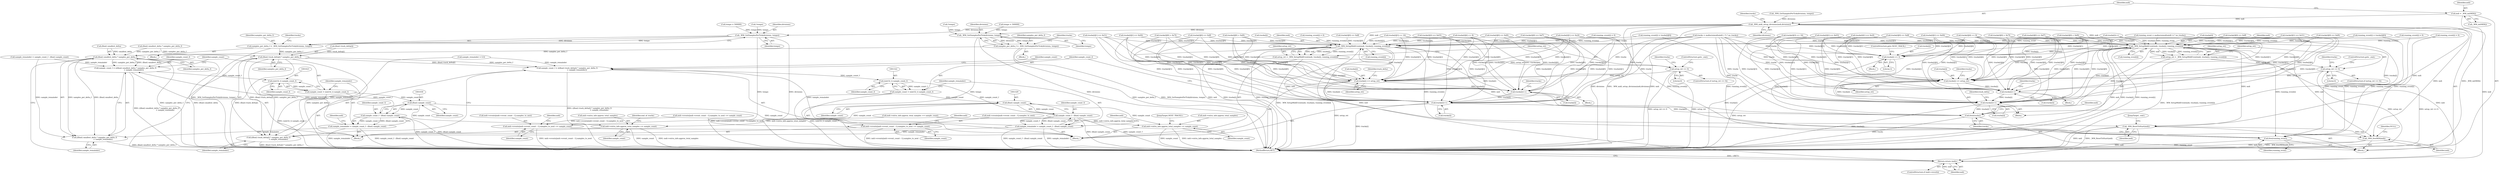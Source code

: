digraph "0_wildmidi_660b513d99bced8783a4a5984ac2f742c74ebbdd_1@pointer" {
"1000389" [label="(Call,mdi = _WM_initMDI())"];
"1000392" [label="(Call,_WM_midi_setup_divisions(mdi,divisions))"];
"1000763" [label="(Call,_WM_SetupMidiEvent(mdi, tracks[i], running_event[i]))"];
"1000761" [label="(Call,setup_ret = _WM_SetupMidiEvent(mdi, tracks[i], running_event[i]))"];
"1000772" [label="(Call,setup_ret == 0)"];
"1000926" [label="(Call,tracks[i] += setup_ret)"];
"1000957" [label="(Call,tracks[i]++)"];
"1000983" [label="(Call,tracks[i]++)"];
"1001423" [label="(Call,free(tracks))"];
"1000860" [label="(Call,tracks[i] += 3)"];
"1001412" [label="(Call,_WM_ResetToStart(mdi))"];
"1001429" [label="(Return,return (mdi);)"];
"1001431" [label="(Call,_WM_freeMDI(mdi))"];
"1001421" [label="(Call,free(running_event))"];
"1000923" [label="(Call,_WM_GetSamplesPerTick(divisions, tempo))"];
"1000921" [label="(Call,samples_per_delta_f = _WM_GetSamplesPerTick(divisions, tempo))"];
"1001014" [label="(Call,(float) smallest_delta * samples_per_delta_f)"];
"1001011" [label="(Call,sample_count_f = (((float) smallest_delta * samples_per_delta_f)\n                              + sample_remainder))"];
"1001022" [label="(Call,(uint32_t) sample_count_f)"];
"1001020" [label="(Call,sample_count = (uint32_t) sample_count_f)"];
"1001029" [label="(Call,(float) sample_count)"];
"1001027" [label="(Call,sample_count_f - (float) sample_count)"];
"1001025" [label="(Call,sample_remainder = sample_count_f - (float) sample_count)"];
"1001013" [label="(Call,((float) smallest_delta * samples_per_delta_f)\n                              + sample_remainder)"];
"1001032" [label="(Call,mdi->events[mdi->event_count - 1].samples_to_next += sample_count)"];
"1001045" [label="(Call,mdi->extra_info.approx_total_samples += sample_count)"];
"1001086" [label="(Call,_WM_SetupMidiEvent(mdi, tracks[i], running_event[i]))"];
"1001084" [label="(Call,setup_ret = _WM_SetupMidiEvent(mdi, tracks[i], running_event[i]))"];
"1001095" [label="(Call,setup_ret == 0)"];
"1001242" [label="(Call,tracks[i] += setup_ret)"];
"1001278" [label="(Call,tracks[i]++)"];
"1001304" [label="(Call,tracks[i]++)"];
"1001239" [label="(Call,_WM_GetSamplesPerTick(divisions, tempo))"];
"1001237" [label="(Call,samples_per_delta_f = _WM_GetSamplesPerTick(divisions, tempo))"];
"1001311" [label="(Call,(float) track_delta[i] * samples_per_delta_f)"];
"1001308" [label="(Call,sample_count_f = (((float) track_delta[i] * samples_per_delta_f)\n                                   + sample_remainder))"];
"1001321" [label="(Call,(uint32_t) sample_count_f)"];
"1001319" [label="(Call,sample_count = (uint32_t) sample_count_f)"];
"1001328" [label="(Call,(float) sample_count)"];
"1001326" [label="(Call,sample_count_f - (float) sample_count)"];
"1001324" [label="(Call,sample_remainder = sample_count_f - (float) sample_count)"];
"1001310" [label="(Call,((float) track_delta[i] * samples_per_delta_f)\n                                   + sample_remainder)"];
"1001331" [label="(Call,mdi->events[mdi->event_count - 1].samples_to_next += sample_count)"];
"1001344" [label="(Call,mdi->extra_info.approx_total_samples += sample_count)"];
"1001427" [label="(Identifier,mdi)"];
"1001091" [label="(Call,running_event[i])"];
"1000869" [label="(Call,tracks[i][0] == 0xff)"];
"1000624" [label="(Call,tracks[i]++)"];
"1001237" [label="(Call,samples_per_delta_f = _WM_GetSamplesPerTick(divisions, tempo))"];
"1001278" [label="(Call,tracks[i]++)"];
"1001312" [label="(Call,(float) track_delta[i])"];
"1000673" [label="(Call,sample_remainder = sample_count_f - (float) sample_count)"];
"1000393" [label="(Identifier,mdi)"];
"1000707" [label="(Identifier,end_of_tracks)"];
"1000392" [label="(Call,_WM_midi_setup_divisions(mdi,divisions))"];
"1000923" [label="(Call,_WM_GetSamplesPerTick(divisions, tempo))"];
"1001309" [label="(Identifier,sample_count_f)"];
"1001083" [label="(Block,)"];
"1000394" [label="(Identifier,divisions)"];
"1000772" [label="(Call,setup_ret == 0)"];
"1000830" [label="(Call,tracks[i][0] == 0xff)"];
"1001051" [label="(Identifier,sample_count)"];
"1001185" [label="(Call,tracks[i][0] == 0xff)"];
"1001085" [label="(Identifier,setup_ret)"];
"1001344" [label="(Call,mdi->extra_info.approx_total_samples += sample_count)"];
"1001240" [label="(Identifier,divisions)"];
"1000795" [label="(Call,running_event[i] = tracks[i][0])"];
"1001026" [label="(Identifier,sample_remainder)"];
"1001412" [label="(Call,_WM_ResetToStart(mdi))"];
"1000391" [label="(Call,_WM_initMDI())"];
"1000390" [label="(Identifier,mdi)"];
"1000396" [label="(Identifier,tracks)"];
"1001032" [label="(Call,mdi->events[mdi->event_count - 1].samples_to_next += sample_count)"];
"1000940" [label="(Block,)"];
"1000930" [label="(Identifier,setup_ret)"];
"1001320" [label="(Identifier,sample_count)"];
"1001429" [label="(Return,return (mdi);)"];
"1001350" [label="(Identifier,sample_count)"];
"1000903" [label="(Call,tracks[i][4] << 8)"];
"1000964" [label="(Identifier,tracks)"];
"1001422" [label="(Identifier,running_event)"];
"1000860" [label="(Call,tracks[i] += 3)"];
"1000771" [label="(ControlStructure,if (setup_ret == 0))"];
"1001211" [label="(Call,tracks[i][3] << 16)"];
"1001029" [label="(Call,(float) sample_count)"];
"1001095" [label="(Call,setup_ret == 0)"];
"1001012" [label="(Identifier,sample_count_f)"];
"1001104" [label="(Identifier,tracks)"];
"1000570" [label="(Call,running_event[i] = 0)"];
"1001110" [label="(Call,tracks[i][0] < 0xf0)"];
"1001425" [label="(ControlStructure,if (mdi->reverb))"];
"1001308" [label="(Call,sample_count_f = (((float) track_delta[i] * samples_per_delta_f)\n                                   + sample_remainder))"];
"1001018" [label="(Identifier,samples_per_delta_f)"];
"1001310" [label="(Call,((float) track_delta[i] * samples_per_delta_f)\n                                   + sample_remainder)"];
"1001238" [label="(Identifier,samples_per_delta_f)"];
"1000693" [label="(Call,mdi->extra_info.approx_total_samples += sample_count)"];
"1000814" [label="(Call,tracks[i][0] == 0xf7)"];
"1001087" [label="(Identifier,mdi)"];
"1001219" [label="(Call,tracks[i][4] << 8)"];
"1000895" [label="(Call,tracks[i][3] << 16)"];
"1001244" [label="(Identifier,tracks)"];
"1000925" [label="(Identifier,tempo)"];
"1000865" [label="(ControlStructure,goto NEXT_TRACK;)"];
"1001137" [label="(Call,tracks[i][0] == 0xf7)"];
"1001311" [label="(Call,(float) track_delta[i] * samples_per_delta_f)"];
"1001086" [label="(Call,_WM_SetupMidiEvent(mdi, tracks[i], running_event[i]))"];
"1001423" [label="(Call,free(tracks))"];
"1001327" [label="(Identifier,sample_count_f)"];
"1001019" [label="(Identifier,sample_remainder)"];
"1001097" [label="(Literal,0)"];
"1000761" [label="(Call,setup_ret = _WM_SetupMidiEvent(mdi, tracks[i], running_event[i]))"];
"1000958" [label="(Call,tracks[i])"];
"1000709" [label="(Block,)"];
"1000916" [label="(Call,!tempo)"];
"1001161" [label="(Call,tracks[i][1] == 0x2f)"];
"1001243" [label="(Call,tracks[i])"];
"1001084" [label="(Call,setup_ret = _WM_SetupMidiEvent(mdi, tracks[i], running_event[i]))"];
"1001014" [label="(Call,(float) smallest_delta * samples_per_delta_f)"];
"1001434" [label="(Identifier,NULL)"];
"1001435" [label="(MethodReturn,RET)"];
"1001077" [label="(Call,running_event[i] = 0)"];
"1001064" [label="(Call,sample_remainder = 0.0)"];
"1001242" [label="(Call,tracks[i] += setup_ret)"];
"1001323" [label="(Identifier,sample_count_f)"];
"1001193" [label="(Call,tracks[i][1] == 0x51)"];
"1001325" [label="(Identifier,sample_remainder)"];
"1001024" [label="(Identifier,sample_count_f)"];
"1000989" [label="(Identifier,track_delta)"];
"1001153" [label="(Call,tracks[i][0] == 0xff)"];
"1001246" [label="(Identifier,setup_ret)"];
"1001319" [label="(Call,sample_count = (uint32_t) sample_count_f)"];
"1001343" [label="(Identifier,sample_count)"];
"1000662" [label="(Call,(float) smallest_delta * samples_per_delta_f)"];
"1001045" [label="(Call,mdi->extra_info.approx_total_samples += sample_count)"];
"1001328" [label="(Call,(float) sample_count)"];
"1001249" [label="(Identifier,track_delta)"];
"1001317" [label="(Identifier,samples_per_delta_f)"];
"1000921" [label="(Call,samples_per_delta_f = _WM_GetSamplesPerTick(divisions, tempo))"];
"1001239" [label="(Call,_WM_GetSamplesPerTick(divisions, tempo))"];
"1000762" [label="(Identifier,setup_ret)"];
"1001025" [label="(Call,sample_remainder = sample_count_f - (float) sample_count)"];
"1000773" [label="(Identifier,setup_ret)"];
"1000845" [label="(Call,tracks[i][2] == 0x00)"];
"1000852" [label="(Block,)"];
"1001207" [label="(Block,)"];
"1000774" [label="(Literal,0)"];
"1001331" [label="(Call,mdi->events[mdi->event_count - 1].samples_to_next += sample_count)"];
"1000122" [label="(Block,)"];
"1000957" [label="(Call,tracks[i]++)"];
"1001351" [label="(JumpTarget,NEXT_TRACK2:)"];
"1001021" [label="(Identifier,sample_count)"];
"1000395" [label="(Call,tracks = malloc(sizeof(uint8_t *) * no_tracks))"];
"1001046" [label="(Call,mdi->extra_info.approx_total_samples)"];
"1000891" [label="(Block,)"];
"1001044" [label="(Identifier,sample_count)"];
"1000861" [label="(Call,tracks[i])"];
"1001345" [label="(Call,mdi->extra_info.approx_total_samples)"];
"1001200" [label="(Call,tracks[i][2] == 0x03)"];
"1000926" [label="(Call,tracks[i] += setup_ret)"];
"1001099" [label="(ControlStructure,goto _end;)"];
"1001424" [label="(Identifier,tracks)"];
"1000922" [label="(Identifier,samples_per_delta_f)"];
"1001335" [label="(Identifier,mdi)"];
"1001101" [label="(Call,tracks[i][0] > 0x7f)"];
"1001118" [label="(Call,running_event[i] = tracks[i][0])"];
"1001318" [label="(Identifier,sample_remainder)"];
"1000822" [label="(Call,running_event[i] = 0)"];
"1001431" [label="(Call,_WM_freeMDI(mdi))"];
"1000807" [label="(Call,tracks[i][0] == 0xf0)"];
"1000927" [label="(Call,tracks[i])"];
"1001261" [label="(Block,)"];
"1001332" [label="(Call,mdi->events[mdi->event_count - 1].samples_to_next)"];
"1001324" [label="(Call,sample_remainder = sample_count_f - (float) sample_count)"];
"1000778" [label="(Call,tracks[i][0] > 0x7f)"];
"1000983" [label="(Call,tracks[i]++)"];
"1001326" [label="(Call,sample_count_f - (float) sample_count)"];
"1001413" [label="(Identifier,mdi)"];
"1001031" [label="(Identifier,sample_count)"];
"1001347" [label="(Identifier,mdi)"];
"1001015" [label="(Call,(float) smallest_delta)"];
"1001330" [label="(Identifier,sample_count)"];
"1000680" [label="(Call,mdi->events[mdi->event_count - 1].samples_to_next += sample_count)"];
"1001234" [label="(Call,tempo = 500000)"];
"1001022" [label="(Call,(uint32_t) sample_count_f)"];
"1000877" [label="(Call,tracks[i][1] == 0x51)"];
"1000864" [label="(Literal,3)"];
"1001168" [label="(Call,tracks[i][2] == 0x00)"];
"1001096" [label="(Identifier,setup_ret)"];
"1001321" [label="(Call,(uint32_t) sample_count_f)"];
"1000768" [label="(Call,running_event[i])"];
"1000765" [label="(Call,tracks[i])"];
"1000781" [label="(Identifier,tracks)"];
"1001232" [label="(Call,!tempo)"];
"1000386" [label="(Call,_WM_GetSamplesPerTick(divisions, tempo))"];
"1001033" [label="(Call,mdi->events[mdi->event_count - 1].samples_to_next)"];
"1000984" [label="(Call,tracks[i])"];
"1001130" [label="(Call,tracks[i][0] == 0xf0)"];
"1000416" [label="(Call,running_event = malloc(sizeof(uint8_t) * no_tracks))"];
"1001304" [label="(Call,tracks[i]++)"];
"1000924" [label="(Identifier,divisions)"];
"1000760" [label="(Block,)"];
"1001036" [label="(Identifier,mdi)"];
"1001432" [label="(Identifier,mdi)"];
"1000935" [label="(Identifier,tracks)"];
"1000884" [label="(Call,tracks[i][2] == 0x03)"];
"1000776" [label="(ControlStructure,goto _end;)"];
"1001279" [label="(Call,tracks[i])"];
"1001414" [label="(JumpTarget,_end:)"];
"1000838" [label="(Call,tracks[i][1] == 0x2f)"];
"1001430" [label="(Identifier,mdi)"];
"1000918" [label="(Call,tempo = 500000)"];
"1001013" [label="(Call,((float) smallest_delta * samples_per_delta_f)\n                              + sample_remainder)"];
"1001088" [label="(Call,tracks[i])"];
"1001094" [label="(ControlStructure,if (setup_ret == 0))"];
"1000763" [label="(Call,_WM_SetupMidiEvent(mdi, tracks[i], running_event[i]))"];
"1000928" [label="(Identifier,tracks)"];
"1000389" [label="(Call,mdi = _WM_initMDI())"];
"1000787" [label="(Call,tracks[i][0] < 0xf0)"];
"1001421" [label="(Call,free(running_event))"];
"1001028" [label="(Identifier,sample_count_f)"];
"1001011" [label="(Call,sample_count_f = (((float) smallest_delta * samples_per_delta_f)\n                              + sample_remainder))"];
"1001020" [label="(Call,sample_count = (uint32_t) sample_count_f)"];
"1001027" [label="(Call,sample_count_f - (float) sample_count)"];
"1001305" [label="(Call,tracks[i])"];
"1001285" [label="(Identifier,tracks)"];
"1001048" [label="(Identifier,mdi)"];
"1001145" [label="(Call,running_event[i] = 0)"];
"1000764" [label="(Identifier,mdi)"];
"1001241" [label="(Identifier,tempo)"];
"1000389" -> "1000122"  [label="AST: "];
"1000389" -> "1000391"  [label="CFG: "];
"1000390" -> "1000389"  [label="AST: "];
"1000391" -> "1000389"  [label="AST: "];
"1000393" -> "1000389"  [label="CFG: "];
"1000389" -> "1001435"  [label="DDG: _WM_initMDI()"];
"1000389" -> "1000392"  [label="DDG: mdi"];
"1000392" -> "1000122"  [label="AST: "];
"1000392" -> "1000394"  [label="CFG: "];
"1000393" -> "1000392"  [label="AST: "];
"1000394" -> "1000392"  [label="AST: "];
"1000396" -> "1000392"  [label="CFG: "];
"1000392" -> "1001435"  [label="DDG: divisions"];
"1000392" -> "1001435"  [label="DDG: _WM_midi_setup_divisions(mdi,divisions)"];
"1000392" -> "1001435"  [label="DDG: mdi"];
"1000386" -> "1000392"  [label="DDG: divisions"];
"1000392" -> "1000763"  [label="DDG: mdi"];
"1000392" -> "1000923"  [label="DDG: divisions"];
"1000392" -> "1001086"  [label="DDG: mdi"];
"1000392" -> "1001239"  [label="DDG: divisions"];
"1000392" -> "1001412"  [label="DDG: mdi"];
"1000392" -> "1001429"  [label="DDG: mdi"];
"1000392" -> "1001431"  [label="DDG: mdi"];
"1000763" -> "1000761"  [label="AST: "];
"1000763" -> "1000768"  [label="CFG: "];
"1000764" -> "1000763"  [label="AST: "];
"1000765" -> "1000763"  [label="AST: "];
"1000768" -> "1000763"  [label="AST: "];
"1000761" -> "1000763"  [label="CFG: "];
"1000763" -> "1001435"  [label="DDG: mdi"];
"1000763" -> "1001435"  [label="DDG: tracks[i]"];
"1000763" -> "1001435"  [label="DDG: running_event[i]"];
"1000763" -> "1000761"  [label="DDG: mdi"];
"1000763" -> "1000761"  [label="DDG: tracks[i]"];
"1000763" -> "1000761"  [label="DDG: running_event[i]"];
"1000395" -> "1000763"  [label="DDG: tracks"];
"1000983" -> "1000763"  [label="DDG: tracks[i]"];
"1000807" -> "1000763"  [label="DDG: tracks[i][0]"];
"1000869" -> "1000763"  [label="DDG: tracks[i][0]"];
"1000884" -> "1000763"  [label="DDG: tracks[i][2]"];
"1000845" -> "1000763"  [label="DDG: tracks[i][2]"];
"1000814" -> "1000763"  [label="DDG: tracks[i][0]"];
"1000624" -> "1000763"  [label="DDG: tracks[i]"];
"1000838" -> "1000763"  [label="DDG: tracks[i][1]"];
"1000895" -> "1000763"  [label="DDG: tracks[i][3]"];
"1000778" -> "1000763"  [label="DDG: tracks[i][0]"];
"1000860" -> "1000763"  [label="DDG: tracks[i]"];
"1000830" -> "1000763"  [label="DDG: tracks[i][0]"];
"1000877" -> "1000763"  [label="DDG: tracks[i][1]"];
"1000903" -> "1000763"  [label="DDG: tracks[i][4]"];
"1000787" -> "1000763"  [label="DDG: tracks[i][0]"];
"1000570" -> "1000763"  [label="DDG: running_event[i]"];
"1000795" -> "1000763"  [label="DDG: running_event[i]"];
"1000822" -> "1000763"  [label="DDG: running_event[i]"];
"1000416" -> "1000763"  [label="DDG: running_event"];
"1000763" -> "1000860"  [label="DDG: tracks[i]"];
"1000763" -> "1000926"  [label="DDG: tracks[i]"];
"1000763" -> "1001412"  [label="DDG: mdi"];
"1000763" -> "1001421"  [label="DDG: running_event[i]"];
"1000763" -> "1001423"  [label="DDG: tracks[i]"];
"1000763" -> "1001429"  [label="DDG: mdi"];
"1000763" -> "1001431"  [label="DDG: mdi"];
"1000761" -> "1000760"  [label="AST: "];
"1000762" -> "1000761"  [label="AST: "];
"1000773" -> "1000761"  [label="CFG: "];
"1000761" -> "1001435"  [label="DDG: _WM_SetupMidiEvent(mdi, tracks[i], running_event[i])"];
"1000761" -> "1000772"  [label="DDG: setup_ret"];
"1000772" -> "1000771"  [label="AST: "];
"1000772" -> "1000774"  [label="CFG: "];
"1000773" -> "1000772"  [label="AST: "];
"1000774" -> "1000772"  [label="AST: "];
"1000776" -> "1000772"  [label="CFG: "];
"1000781" -> "1000772"  [label="CFG: "];
"1000772" -> "1001435"  [label="DDG: setup_ret"];
"1000772" -> "1001435"  [label="DDG: setup_ret == 0"];
"1000772" -> "1000926"  [label="DDG: setup_ret"];
"1000926" -> "1000760"  [label="AST: "];
"1000926" -> "1000930"  [label="CFG: "];
"1000927" -> "1000926"  [label="AST: "];
"1000930" -> "1000926"  [label="AST: "];
"1000935" -> "1000926"  [label="CFG: "];
"1000926" -> "1001435"  [label="DDG: setup_ret"];
"1000395" -> "1000926"  [label="DDG: tracks"];
"1000807" -> "1000926"  [label="DDG: tracks[i][0]"];
"1000869" -> "1000926"  [label="DDG: tracks[i][0]"];
"1000884" -> "1000926"  [label="DDG: tracks[i][2]"];
"1000845" -> "1000926"  [label="DDG: tracks[i][2]"];
"1000814" -> "1000926"  [label="DDG: tracks[i][0]"];
"1000838" -> "1000926"  [label="DDG: tracks[i][1]"];
"1000895" -> "1000926"  [label="DDG: tracks[i][3]"];
"1000778" -> "1000926"  [label="DDG: tracks[i][0]"];
"1000877" -> "1000926"  [label="DDG: tracks[i][1]"];
"1000903" -> "1000926"  [label="DDG: tracks[i][4]"];
"1000787" -> "1000926"  [label="DDG: tracks[i][0]"];
"1000926" -> "1000957"  [label="DDG: tracks[i]"];
"1000926" -> "1000983"  [label="DDG: tracks[i]"];
"1000957" -> "1000940"  [label="AST: "];
"1000957" -> "1000958"  [label="CFG: "];
"1000958" -> "1000957"  [label="AST: "];
"1000964" -> "1000957"  [label="CFG: "];
"1000395" -> "1000957"  [label="DDG: tracks"];
"1000807" -> "1000957"  [label="DDG: tracks[i][0]"];
"1000869" -> "1000957"  [label="DDG: tracks[i][0]"];
"1000884" -> "1000957"  [label="DDG: tracks[i][2]"];
"1000845" -> "1000957"  [label="DDG: tracks[i][2]"];
"1000814" -> "1000957"  [label="DDG: tracks[i][0]"];
"1000838" -> "1000957"  [label="DDG: tracks[i][1]"];
"1000895" -> "1000957"  [label="DDG: tracks[i][3]"];
"1000778" -> "1000957"  [label="DDG: tracks[i][0]"];
"1000877" -> "1000957"  [label="DDG: tracks[i][1]"];
"1000903" -> "1000957"  [label="DDG: tracks[i][4]"];
"1000787" -> "1000957"  [label="DDG: tracks[i][0]"];
"1000957" -> "1000983"  [label="DDG: tracks[i]"];
"1000983" -> "1000760"  [label="AST: "];
"1000983" -> "1000984"  [label="CFG: "];
"1000984" -> "1000983"  [label="AST: "];
"1000989" -> "1000983"  [label="CFG: "];
"1000983" -> "1001435"  [label="DDG: tracks[i]"];
"1000395" -> "1000983"  [label="DDG: tracks"];
"1000807" -> "1000983"  [label="DDG: tracks[i][0]"];
"1000869" -> "1000983"  [label="DDG: tracks[i][0]"];
"1000884" -> "1000983"  [label="DDG: tracks[i][2]"];
"1000845" -> "1000983"  [label="DDG: tracks[i][2]"];
"1000814" -> "1000983"  [label="DDG: tracks[i][0]"];
"1000838" -> "1000983"  [label="DDG: tracks[i][1]"];
"1000895" -> "1000983"  [label="DDG: tracks[i][3]"];
"1000778" -> "1000983"  [label="DDG: tracks[i][0]"];
"1000877" -> "1000983"  [label="DDG: tracks[i][1]"];
"1000903" -> "1000983"  [label="DDG: tracks[i][4]"];
"1000787" -> "1000983"  [label="DDG: tracks[i][0]"];
"1000983" -> "1001423"  [label="DDG: tracks[i]"];
"1001423" -> "1000122"  [label="AST: "];
"1001423" -> "1001424"  [label="CFG: "];
"1001424" -> "1001423"  [label="AST: "];
"1001427" -> "1001423"  [label="CFG: "];
"1001423" -> "1001435"  [label="DDG: tracks"];
"1000395" -> "1001423"  [label="DDG: tracks"];
"1001086" -> "1001423"  [label="DDG: tracks[i]"];
"1000624" -> "1001423"  [label="DDG: tracks[i]"];
"1001304" -> "1001423"  [label="DDG: tracks[i]"];
"1000860" -> "1001423"  [label="DDG: tracks[i]"];
"1000860" -> "1000852"  [label="AST: "];
"1000860" -> "1000864"  [label="CFG: "];
"1000861" -> "1000860"  [label="AST: "];
"1000864" -> "1000860"  [label="AST: "];
"1000865" -> "1000860"  [label="CFG: "];
"1000860" -> "1001435"  [label="DDG: tracks[i]"];
"1000395" -> "1000860"  [label="DDG: tracks"];
"1000884" -> "1000860"  [label="DDG: tracks[i][2]"];
"1000845" -> "1000860"  [label="DDG: tracks[i][2]"];
"1000838" -> "1000860"  [label="DDG: tracks[i][1]"];
"1000895" -> "1000860"  [label="DDG: tracks[i][3]"];
"1000830" -> "1000860"  [label="DDG: tracks[i][0]"];
"1000877" -> "1000860"  [label="DDG: tracks[i][1]"];
"1000903" -> "1000860"  [label="DDG: tracks[i][4]"];
"1001412" -> "1000122"  [label="AST: "];
"1001412" -> "1001413"  [label="CFG: "];
"1001413" -> "1001412"  [label="AST: "];
"1001414" -> "1001412"  [label="CFG: "];
"1001412" -> "1001435"  [label="DDG: _WM_ResetToStart(mdi)"];
"1001412" -> "1001435"  [label="DDG: mdi"];
"1001086" -> "1001412"  [label="DDG: mdi"];
"1001412" -> "1001429"  [label="DDG: mdi"];
"1001412" -> "1001431"  [label="DDG: mdi"];
"1001429" -> "1001425"  [label="AST: "];
"1001429" -> "1001430"  [label="CFG: "];
"1001430" -> "1001429"  [label="AST: "];
"1001435" -> "1001429"  [label="CFG: "];
"1001429" -> "1001435"  [label="DDG: <RET>"];
"1001430" -> "1001429"  [label="DDG: mdi"];
"1001086" -> "1001429"  [label="DDG: mdi"];
"1001431" -> "1000122"  [label="AST: "];
"1001431" -> "1001432"  [label="CFG: "];
"1001432" -> "1001431"  [label="AST: "];
"1001434" -> "1001431"  [label="CFG: "];
"1001431" -> "1001435"  [label="DDG: mdi"];
"1001431" -> "1001435"  [label="DDG: _WM_freeMDI(mdi)"];
"1001086" -> "1001431"  [label="DDG: mdi"];
"1001421" -> "1000122"  [label="AST: "];
"1001421" -> "1001422"  [label="CFG: "];
"1001422" -> "1001421"  [label="AST: "];
"1001424" -> "1001421"  [label="CFG: "];
"1001421" -> "1001435"  [label="DDG: running_event"];
"1000570" -> "1001421"  [label="DDG: running_event[i]"];
"1000795" -> "1001421"  [label="DDG: running_event[i]"];
"1001145" -> "1001421"  [label="DDG: running_event[i]"];
"1000822" -> "1001421"  [label="DDG: running_event[i]"];
"1001086" -> "1001421"  [label="DDG: running_event[i]"];
"1000416" -> "1001421"  [label="DDG: running_event"];
"1001118" -> "1001421"  [label="DDG: running_event[i]"];
"1000923" -> "1000921"  [label="AST: "];
"1000923" -> "1000925"  [label="CFG: "];
"1000924" -> "1000923"  [label="AST: "];
"1000925" -> "1000923"  [label="AST: "];
"1000921" -> "1000923"  [label="CFG: "];
"1000923" -> "1001435"  [label="DDG: tempo"];
"1000923" -> "1001435"  [label="DDG: divisions"];
"1000923" -> "1000921"  [label="DDG: divisions"];
"1000923" -> "1000921"  [label="DDG: tempo"];
"1000918" -> "1000923"  [label="DDG: tempo"];
"1000916" -> "1000923"  [label="DDG: tempo"];
"1000921" -> "1000891"  [label="AST: "];
"1000922" -> "1000921"  [label="AST: "];
"1000928" -> "1000921"  [label="CFG: "];
"1000921" -> "1001435"  [label="DDG: _WM_GetSamplesPerTick(divisions, tempo)"];
"1000921" -> "1001435"  [label="DDG: samples_per_delta_f"];
"1000921" -> "1001014"  [label="DDG: samples_per_delta_f"];
"1001014" -> "1001013"  [label="AST: "];
"1001014" -> "1001018"  [label="CFG: "];
"1001015" -> "1001014"  [label="AST: "];
"1001018" -> "1001014"  [label="AST: "];
"1001019" -> "1001014"  [label="CFG: "];
"1001014" -> "1001435"  [label="DDG: (float) smallest_delta"];
"1001014" -> "1001435"  [label="DDG: samples_per_delta_f"];
"1001014" -> "1001011"  [label="DDG: (float) smallest_delta"];
"1001014" -> "1001011"  [label="DDG: samples_per_delta_f"];
"1001014" -> "1001013"  [label="DDG: (float) smallest_delta"];
"1001014" -> "1001013"  [label="DDG: samples_per_delta_f"];
"1001015" -> "1001014"  [label="DDG: smallest_delta"];
"1000662" -> "1001014"  [label="DDG: samples_per_delta_f"];
"1001011" -> "1000709"  [label="AST: "];
"1001011" -> "1001013"  [label="CFG: "];
"1001012" -> "1001011"  [label="AST: "];
"1001013" -> "1001011"  [label="AST: "];
"1001021" -> "1001011"  [label="CFG: "];
"1001011" -> "1001435"  [label="DDG: ((float) smallest_delta * samples_per_delta_f)\n                              + sample_remainder"];
"1001025" -> "1001011"  [label="DDG: sample_remainder"];
"1000673" -> "1001011"  [label="DDG: sample_remainder"];
"1001011" -> "1001022"  [label="DDG: sample_count_f"];
"1001022" -> "1001020"  [label="AST: "];
"1001022" -> "1001024"  [label="CFG: "];
"1001023" -> "1001022"  [label="AST: "];
"1001024" -> "1001022"  [label="AST: "];
"1001020" -> "1001022"  [label="CFG: "];
"1001022" -> "1001020"  [label="DDG: sample_count_f"];
"1001022" -> "1001027"  [label="DDG: sample_count_f"];
"1001020" -> "1000709"  [label="AST: "];
"1001021" -> "1001020"  [label="AST: "];
"1001026" -> "1001020"  [label="CFG: "];
"1001020" -> "1001435"  [label="DDG: (uint32_t) sample_count_f"];
"1001020" -> "1001029"  [label="DDG: sample_count"];
"1001029" -> "1001027"  [label="AST: "];
"1001029" -> "1001031"  [label="CFG: "];
"1001030" -> "1001029"  [label="AST: "];
"1001031" -> "1001029"  [label="AST: "];
"1001027" -> "1001029"  [label="CFG: "];
"1001029" -> "1001027"  [label="DDG: sample_count"];
"1001029" -> "1001032"  [label="DDG: sample_count"];
"1001029" -> "1001045"  [label="DDG: sample_count"];
"1001027" -> "1001025"  [label="AST: "];
"1001028" -> "1001027"  [label="AST: "];
"1001025" -> "1001027"  [label="CFG: "];
"1001027" -> "1001435"  [label="DDG: sample_count_f"];
"1001027" -> "1001435"  [label="DDG: (float) sample_count"];
"1001027" -> "1001025"  [label="DDG: sample_count_f"];
"1001027" -> "1001025"  [label="DDG: (float) sample_count"];
"1001025" -> "1000709"  [label="AST: "];
"1001026" -> "1001025"  [label="AST: "];
"1001036" -> "1001025"  [label="CFG: "];
"1001025" -> "1001435"  [label="DDG: sample_remainder"];
"1001025" -> "1001435"  [label="DDG: sample_count_f - (float) sample_count"];
"1001025" -> "1001013"  [label="DDG: sample_remainder"];
"1001013" -> "1001019"  [label="CFG: "];
"1001019" -> "1001013"  [label="AST: "];
"1001013" -> "1001435"  [label="DDG: (float) smallest_delta * samples_per_delta_f"];
"1000673" -> "1001013"  [label="DDG: sample_remainder"];
"1001032" -> "1000709"  [label="AST: "];
"1001032" -> "1001044"  [label="CFG: "];
"1001033" -> "1001032"  [label="AST: "];
"1001044" -> "1001032"  [label="AST: "];
"1001048" -> "1001032"  [label="CFG: "];
"1001032" -> "1001435"  [label="DDG: mdi->events[mdi->event_count - 1].samples_to_next"];
"1000680" -> "1001032"  [label="DDG: mdi->events[mdi->event_count - 1].samples_to_next"];
"1001045" -> "1000709"  [label="AST: "];
"1001045" -> "1001051"  [label="CFG: "];
"1001046" -> "1001045"  [label="AST: "];
"1001051" -> "1001045"  [label="AST: "];
"1000707" -> "1001045"  [label="CFG: "];
"1001045" -> "1001435"  [label="DDG: sample_count"];
"1001045" -> "1001435"  [label="DDG: mdi->extra_info.approx_total_samples"];
"1000693" -> "1001045"  [label="DDG: mdi->extra_info.approx_total_samples"];
"1001086" -> "1001084"  [label="AST: "];
"1001086" -> "1001091"  [label="CFG: "];
"1001087" -> "1001086"  [label="AST: "];
"1001088" -> "1001086"  [label="AST: "];
"1001091" -> "1001086"  [label="AST: "];
"1001084" -> "1001086"  [label="CFG: "];
"1001086" -> "1001435"  [label="DDG: mdi"];
"1001086" -> "1001435"  [label="DDG: tracks[i]"];
"1001086" -> "1001435"  [label="DDG: running_event[i]"];
"1001086" -> "1001084"  [label="DDG: mdi"];
"1001086" -> "1001084"  [label="DDG: tracks[i]"];
"1001086" -> "1001084"  [label="DDG: running_event[i]"];
"1000395" -> "1001086"  [label="DDG: tracks"];
"1001185" -> "1001086"  [label="DDG: tracks[i][0]"];
"1001153" -> "1001086"  [label="DDG: tracks[i][0]"];
"1001168" -> "1001086"  [label="DDG: tracks[i][2]"];
"1001219" -> "1001086"  [label="DDG: tracks[i][4]"];
"1000624" -> "1001086"  [label="DDG: tracks[i]"];
"1001211" -> "1001086"  [label="DDG: tracks[i][3]"];
"1001304" -> "1001086"  [label="DDG: tracks[i]"];
"1001161" -> "1001086"  [label="DDG: tracks[i][1]"];
"1001193" -> "1001086"  [label="DDG: tracks[i][1]"];
"1001200" -> "1001086"  [label="DDG: tracks[i][2]"];
"1001137" -> "1001086"  [label="DDG: tracks[i][0]"];
"1001101" -> "1001086"  [label="DDG: tracks[i][0]"];
"1001130" -> "1001086"  [label="DDG: tracks[i][0]"];
"1001110" -> "1001086"  [label="DDG: tracks[i][0]"];
"1001145" -> "1001086"  [label="DDG: running_event[i]"];
"1001077" -> "1001086"  [label="DDG: running_event[i]"];
"1000416" -> "1001086"  [label="DDG: running_event"];
"1001118" -> "1001086"  [label="DDG: running_event[i]"];
"1001086" -> "1001242"  [label="DDG: tracks[i]"];
"1001084" -> "1001083"  [label="AST: "];
"1001085" -> "1001084"  [label="AST: "];
"1001096" -> "1001084"  [label="CFG: "];
"1001084" -> "1001435"  [label="DDG: _WM_SetupMidiEvent(mdi, tracks[i], running_event[i])"];
"1001084" -> "1001095"  [label="DDG: setup_ret"];
"1001095" -> "1001094"  [label="AST: "];
"1001095" -> "1001097"  [label="CFG: "];
"1001096" -> "1001095"  [label="AST: "];
"1001097" -> "1001095"  [label="AST: "];
"1001099" -> "1001095"  [label="CFG: "];
"1001104" -> "1001095"  [label="CFG: "];
"1001095" -> "1001435"  [label="DDG: setup_ret"];
"1001095" -> "1001435"  [label="DDG: setup_ret == 0"];
"1001095" -> "1001242"  [label="DDG: setup_ret"];
"1001242" -> "1001083"  [label="AST: "];
"1001242" -> "1001246"  [label="CFG: "];
"1001243" -> "1001242"  [label="AST: "];
"1001246" -> "1001242"  [label="AST: "];
"1001249" -> "1001242"  [label="CFG: "];
"1001242" -> "1001435"  [label="DDG: setup_ret"];
"1000395" -> "1001242"  [label="DDG: tracks"];
"1001185" -> "1001242"  [label="DDG: tracks[i][0]"];
"1001168" -> "1001242"  [label="DDG: tracks[i][2]"];
"1001219" -> "1001242"  [label="DDG: tracks[i][4]"];
"1001211" -> "1001242"  [label="DDG: tracks[i][3]"];
"1001161" -> "1001242"  [label="DDG: tracks[i][1]"];
"1001193" -> "1001242"  [label="DDG: tracks[i][1]"];
"1001200" -> "1001242"  [label="DDG: tracks[i][2]"];
"1001137" -> "1001242"  [label="DDG: tracks[i][0]"];
"1001101" -> "1001242"  [label="DDG: tracks[i][0]"];
"1001130" -> "1001242"  [label="DDG: tracks[i][0]"];
"1001110" -> "1001242"  [label="DDG: tracks[i][0]"];
"1001242" -> "1001278"  [label="DDG: tracks[i]"];
"1001242" -> "1001304"  [label="DDG: tracks[i]"];
"1001278" -> "1001261"  [label="AST: "];
"1001278" -> "1001279"  [label="CFG: "];
"1001279" -> "1001278"  [label="AST: "];
"1001285" -> "1001278"  [label="CFG: "];
"1000395" -> "1001278"  [label="DDG: tracks"];
"1001185" -> "1001278"  [label="DDG: tracks[i][0]"];
"1001168" -> "1001278"  [label="DDG: tracks[i][2]"];
"1001219" -> "1001278"  [label="DDG: tracks[i][4]"];
"1001211" -> "1001278"  [label="DDG: tracks[i][3]"];
"1001161" -> "1001278"  [label="DDG: tracks[i][1]"];
"1001193" -> "1001278"  [label="DDG: tracks[i][1]"];
"1001200" -> "1001278"  [label="DDG: tracks[i][2]"];
"1001137" -> "1001278"  [label="DDG: tracks[i][0]"];
"1001101" -> "1001278"  [label="DDG: tracks[i][0]"];
"1001130" -> "1001278"  [label="DDG: tracks[i][0]"];
"1001110" -> "1001278"  [label="DDG: tracks[i][0]"];
"1001278" -> "1001304"  [label="DDG: tracks[i]"];
"1001304" -> "1001083"  [label="AST: "];
"1001304" -> "1001305"  [label="CFG: "];
"1001305" -> "1001304"  [label="AST: "];
"1001309" -> "1001304"  [label="CFG: "];
"1001304" -> "1001435"  [label="DDG: tracks[i]"];
"1000395" -> "1001304"  [label="DDG: tracks"];
"1001185" -> "1001304"  [label="DDG: tracks[i][0]"];
"1001168" -> "1001304"  [label="DDG: tracks[i][2]"];
"1001219" -> "1001304"  [label="DDG: tracks[i][4]"];
"1001211" -> "1001304"  [label="DDG: tracks[i][3]"];
"1001161" -> "1001304"  [label="DDG: tracks[i][1]"];
"1001193" -> "1001304"  [label="DDG: tracks[i][1]"];
"1001200" -> "1001304"  [label="DDG: tracks[i][2]"];
"1001137" -> "1001304"  [label="DDG: tracks[i][0]"];
"1001101" -> "1001304"  [label="DDG: tracks[i][0]"];
"1001130" -> "1001304"  [label="DDG: tracks[i][0]"];
"1001110" -> "1001304"  [label="DDG: tracks[i][0]"];
"1001239" -> "1001237"  [label="AST: "];
"1001239" -> "1001241"  [label="CFG: "];
"1001240" -> "1001239"  [label="AST: "];
"1001241" -> "1001239"  [label="AST: "];
"1001237" -> "1001239"  [label="CFG: "];
"1001239" -> "1001435"  [label="DDG: tempo"];
"1001239" -> "1001435"  [label="DDG: divisions"];
"1001239" -> "1001237"  [label="DDG: divisions"];
"1001239" -> "1001237"  [label="DDG: tempo"];
"1001232" -> "1001239"  [label="DDG: tempo"];
"1001234" -> "1001239"  [label="DDG: tempo"];
"1001237" -> "1001207"  [label="AST: "];
"1001238" -> "1001237"  [label="AST: "];
"1001244" -> "1001237"  [label="CFG: "];
"1001237" -> "1001435"  [label="DDG: _WM_GetSamplesPerTick(divisions, tempo)"];
"1001237" -> "1001311"  [label="DDG: samples_per_delta_f"];
"1001311" -> "1001310"  [label="AST: "];
"1001311" -> "1001317"  [label="CFG: "];
"1001312" -> "1001311"  [label="AST: "];
"1001317" -> "1001311"  [label="AST: "];
"1001318" -> "1001311"  [label="CFG: "];
"1001311" -> "1001435"  [label="DDG: (float) track_delta[i]"];
"1001311" -> "1001435"  [label="DDG: samples_per_delta_f"];
"1001311" -> "1001308"  [label="DDG: (float) track_delta[i]"];
"1001311" -> "1001308"  [label="DDG: samples_per_delta_f"];
"1001311" -> "1001310"  [label="DDG: (float) track_delta[i]"];
"1001311" -> "1001310"  [label="DDG: samples_per_delta_f"];
"1001312" -> "1001311"  [label="DDG: track_delta[i]"];
"1000662" -> "1001311"  [label="DDG: samples_per_delta_f"];
"1001308" -> "1001083"  [label="AST: "];
"1001308" -> "1001310"  [label="CFG: "];
"1001309" -> "1001308"  [label="AST: "];
"1001310" -> "1001308"  [label="AST: "];
"1001320" -> "1001308"  [label="CFG: "];
"1001308" -> "1001435"  [label="DDG: ((float) track_delta[i] * samples_per_delta_f)\n                                   + sample_remainder"];
"1001064" -> "1001308"  [label="DDG: sample_remainder"];
"1001324" -> "1001308"  [label="DDG: sample_remainder"];
"1001308" -> "1001321"  [label="DDG: sample_count_f"];
"1001321" -> "1001319"  [label="AST: "];
"1001321" -> "1001323"  [label="CFG: "];
"1001322" -> "1001321"  [label="AST: "];
"1001323" -> "1001321"  [label="AST: "];
"1001319" -> "1001321"  [label="CFG: "];
"1001321" -> "1001319"  [label="DDG: sample_count_f"];
"1001321" -> "1001326"  [label="DDG: sample_count_f"];
"1001319" -> "1001083"  [label="AST: "];
"1001320" -> "1001319"  [label="AST: "];
"1001325" -> "1001319"  [label="CFG: "];
"1001319" -> "1001435"  [label="DDG: (uint32_t) sample_count_f"];
"1001319" -> "1001328"  [label="DDG: sample_count"];
"1001328" -> "1001326"  [label="AST: "];
"1001328" -> "1001330"  [label="CFG: "];
"1001329" -> "1001328"  [label="AST: "];
"1001330" -> "1001328"  [label="AST: "];
"1001326" -> "1001328"  [label="CFG: "];
"1001328" -> "1001326"  [label="DDG: sample_count"];
"1001328" -> "1001331"  [label="DDG: sample_count"];
"1001328" -> "1001344"  [label="DDG: sample_count"];
"1001326" -> "1001324"  [label="AST: "];
"1001327" -> "1001326"  [label="AST: "];
"1001324" -> "1001326"  [label="CFG: "];
"1001326" -> "1001435"  [label="DDG: (float) sample_count"];
"1001326" -> "1001435"  [label="DDG: sample_count_f"];
"1001326" -> "1001324"  [label="DDG: sample_count_f"];
"1001326" -> "1001324"  [label="DDG: (float) sample_count"];
"1001324" -> "1001083"  [label="AST: "];
"1001325" -> "1001324"  [label="AST: "];
"1001335" -> "1001324"  [label="CFG: "];
"1001324" -> "1001435"  [label="DDG: sample_count_f - (float) sample_count"];
"1001324" -> "1001435"  [label="DDG: sample_remainder"];
"1001324" -> "1001310"  [label="DDG: sample_remainder"];
"1001310" -> "1001318"  [label="CFG: "];
"1001318" -> "1001310"  [label="AST: "];
"1001310" -> "1001435"  [label="DDG: (float) track_delta[i] * samples_per_delta_f"];
"1001064" -> "1001310"  [label="DDG: sample_remainder"];
"1001331" -> "1001083"  [label="AST: "];
"1001331" -> "1001343"  [label="CFG: "];
"1001332" -> "1001331"  [label="AST: "];
"1001343" -> "1001331"  [label="AST: "];
"1001347" -> "1001331"  [label="CFG: "];
"1001331" -> "1001435"  [label="DDG: mdi->events[mdi->event_count - 1].samples_to_next"];
"1000680" -> "1001331"  [label="DDG: mdi->events[mdi->event_count - 1].samples_to_next"];
"1001344" -> "1001083"  [label="AST: "];
"1001344" -> "1001350"  [label="CFG: "];
"1001345" -> "1001344"  [label="AST: "];
"1001350" -> "1001344"  [label="AST: "];
"1001351" -> "1001344"  [label="CFG: "];
"1001344" -> "1001435"  [label="DDG: sample_count"];
"1001344" -> "1001435"  [label="DDG: mdi->extra_info.approx_total_samples"];
"1000693" -> "1001344"  [label="DDG: mdi->extra_info.approx_total_samples"];
}
